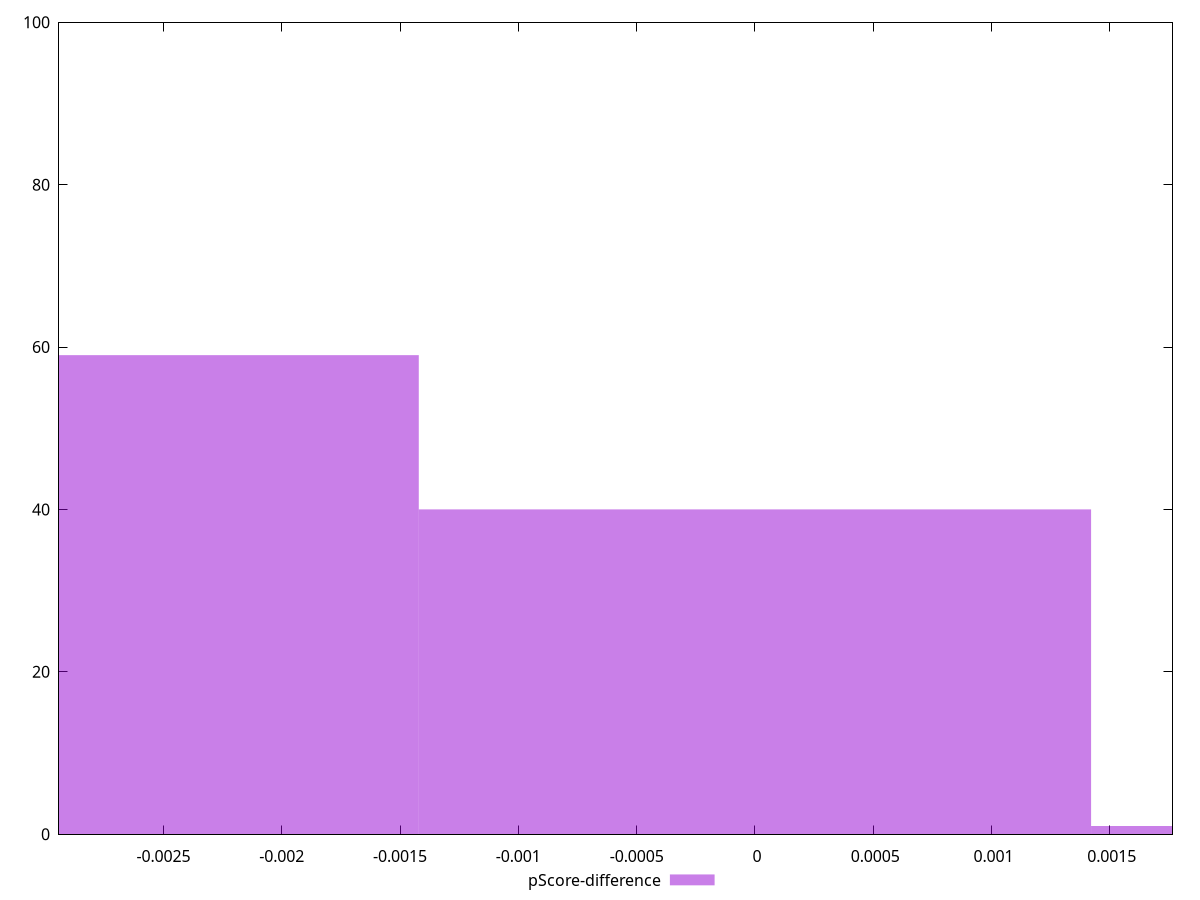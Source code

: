 reset

$pScoreDifference <<EOF
-0.0028412888658025173 59
0 40
0.0028412888658025173 1
EOF

set key outside below
set boxwidth 0.0028412888658025173
set xrange [-0.0029411764705882526:0.0017647058823529321]
set yrange [0:100]
set trange [0:100]
set style fill transparent solid 0.5 noborder
set terminal svg size 640, 490 enhanced background rgb 'white'
set output "reports/report_00033_2021-03-01T14-23-16.841Z/uses-text-compression/samples/astro-inner/pScore-difference/histogram.svg"

plot $pScoreDifference title "pScore-difference" with boxes

reset
